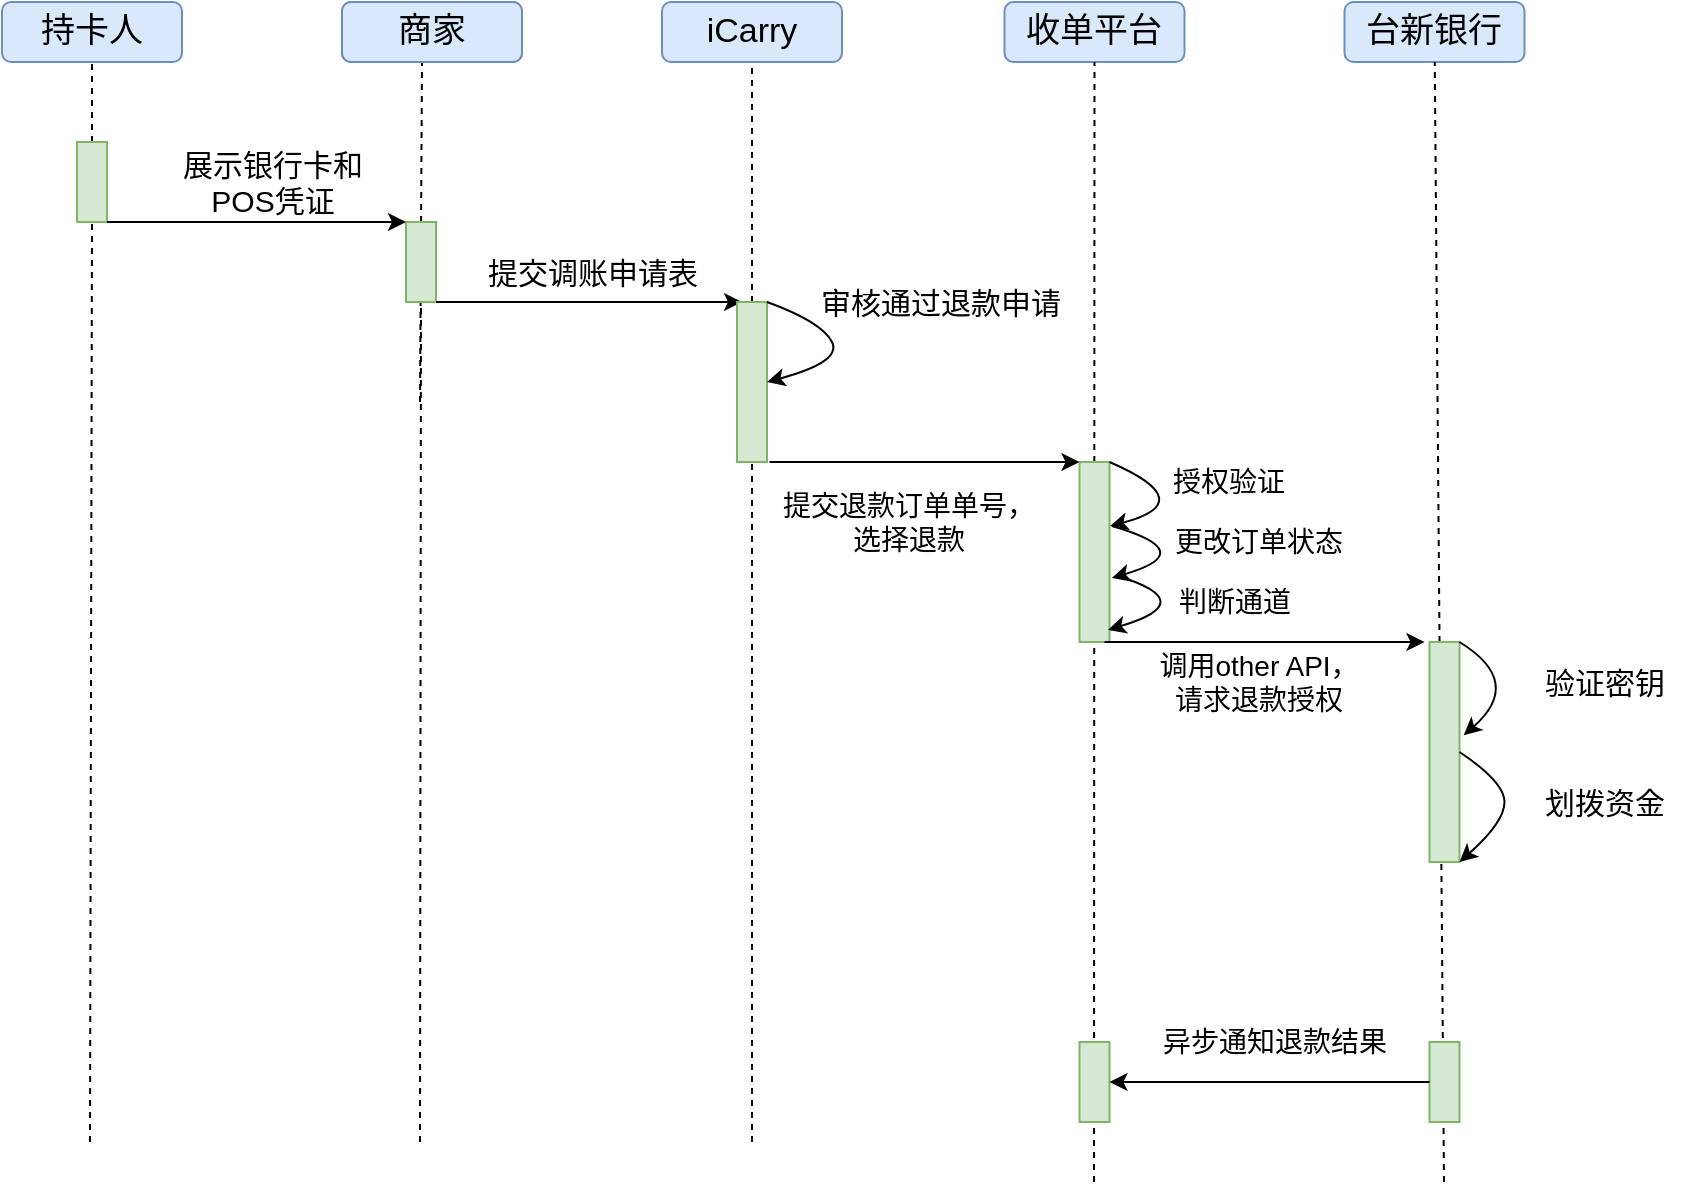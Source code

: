 <mxfile version="13.3.0" type="github">
  <diagram id="8_bTyDZzk1gE1jzVisYs" name="Page-1">
    <mxGraphModel dx="1038" dy="547" grid="1" gridSize="10" guides="1" tooltips="1" connect="1" arrows="1" fold="1" page="1" pageScale="1" pageWidth="827" pageHeight="1169" math="0" shadow="0">
      <root>
        <mxCell id="0" />
        <mxCell id="1" parent="0" />
        <mxCell id="ttQCRUFPG-6sSN7cf8M8-1" value="持卡人" style="rounded=1;whiteSpace=wrap;html=1;fillColor=#dae8fc;strokeColor=#6c8ebf;fontSize=17;" parent="1" vertex="1">
          <mxGeometry x="110" y="40" width="90" height="30" as="geometry" />
        </mxCell>
        <mxCell id="ttQCRUFPG-6sSN7cf8M8-2" value="商家" style="rounded=1;whiteSpace=wrap;html=1;fillColor=#dae8fc;strokeColor=#6c8ebf;fontSize=17;" parent="1" vertex="1">
          <mxGeometry x="280" y="40" width="90" height="30" as="geometry" />
        </mxCell>
        <mxCell id="ttQCRUFPG-6sSN7cf8M8-4" value="收单平台" style="rounded=1;whiteSpace=wrap;html=1;fillColor=#dae8fc;strokeColor=#6c8ebf;fontSize=17;" parent="1" vertex="1">
          <mxGeometry x="611.25" y="40" width="90" height="30" as="geometry" />
        </mxCell>
        <mxCell id="ttQCRUFPG-6sSN7cf8M8-5" value="台新银行" style="rounded=1;whiteSpace=wrap;html=1;fillColor=#dae8fc;strokeColor=#6c8ebf;fontSize=17;" parent="1" vertex="1">
          <mxGeometry x="781.25" y="40" width="90" height="30" as="geometry" />
        </mxCell>
        <mxCell id="ttQCRUFPG-6sSN7cf8M8-6" value="" style="endArrow=none;dashed=1;html=1;fontSize=17;entryX=0.5;entryY=1;entryDx=0;entryDy=0;" parent="1" source="ttQCRUFPG-6sSN7cf8M8-13" target="ttQCRUFPG-6sSN7cf8M8-1" edge="1">
          <mxGeometry width="50" height="50" relative="1" as="geometry">
            <mxPoint x="155" y="630" as="sourcePoint" />
            <mxPoint x="180" y="170" as="targetPoint" />
          </mxGeometry>
        </mxCell>
        <mxCell id="ttQCRUFPG-6sSN7cf8M8-7" value="" style="endArrow=none;dashed=1;html=1;fontSize=17;entryX=0.5;entryY=1;entryDx=0;entryDy=0;" parent="1" edge="1">
          <mxGeometry width="50" height="50" relative="1" as="geometry">
            <mxPoint x="319" y="240" as="sourcePoint" />
            <mxPoint x="320" y="70" as="targetPoint" />
          </mxGeometry>
        </mxCell>
        <mxCell id="ttQCRUFPG-6sSN7cf8M8-9" value="" style="endArrow=none;dashed=1;html=1;fontSize=17;" parent="1" target="ttQCRUFPG-6sSN7cf8M8-4" edge="1">
          <mxGeometry width="50" height="50" relative="1" as="geometry">
            <mxPoint x="656" y="630" as="sourcePoint" />
            <mxPoint x="655.75" y="130" as="targetPoint" />
          </mxGeometry>
        </mxCell>
        <mxCell id="ttQCRUFPG-6sSN7cf8M8-10" value="" style="endArrow=none;dashed=1;html=1;fontSize=17;" parent="1" edge="1" target="ttQCRUFPG-6sSN7cf8M8-5">
          <mxGeometry width="50" height="50" relative="1" as="geometry">
            <mxPoint x="831" y="630" as="sourcePoint" />
            <mxPoint x="831.25" y="130" as="targetPoint" />
          </mxGeometry>
        </mxCell>
        <mxCell id="ttQCRUFPG-6sSN7cf8M8-11" value="" style="rounded=0;whiteSpace=wrap;html=1;fontSize=17;fillColor=#d5e8d4;strokeColor=#82b366;" parent="1" vertex="1">
          <mxGeometry x="312" y="150" width="15" height="40" as="geometry" />
        </mxCell>
        <mxCell id="ttQCRUFPG-6sSN7cf8M8-12" value="" style="endArrow=none;dashed=1;html=1;fontSize=17;entryX=0.5;entryY=1;entryDx=0;entryDy=0;" parent="1" target="ttQCRUFPG-6sSN7cf8M8-11" edge="1">
          <mxGeometry width="50" height="50" relative="1" as="geometry">
            <mxPoint x="319" y="610" as="sourcePoint" />
            <mxPoint x="320" y="130" as="targetPoint" />
          </mxGeometry>
        </mxCell>
        <mxCell id="ttQCRUFPG-6sSN7cf8M8-13" value="" style="rounded=0;whiteSpace=wrap;html=1;fontSize=17;fillColor=#d5e8d4;strokeColor=#82b366;" parent="1" vertex="1">
          <mxGeometry x="147.5" y="110" width="15" height="40" as="geometry" />
        </mxCell>
        <mxCell id="ttQCRUFPG-6sSN7cf8M8-14" value="" style="endArrow=none;dashed=1;html=1;fontSize=17;entryX=0.5;entryY=1;entryDx=0;entryDy=0;" parent="1" target="ttQCRUFPG-6sSN7cf8M8-13" edge="1">
          <mxGeometry width="50" height="50" relative="1" as="geometry">
            <mxPoint x="154" y="610" as="sourcePoint" />
            <mxPoint x="155" y="130" as="targetPoint" />
          </mxGeometry>
        </mxCell>
        <mxCell id="ttQCRUFPG-6sSN7cf8M8-16" value="&lt;div&gt;展示银行卡和&lt;/div&gt;&lt;div&gt;POS凭证&lt;br&gt;&lt;/div&gt;" style="text;html=1;align=center;verticalAlign=middle;resizable=0;points=[];autosize=1;fontSize=15;" parent="1" vertex="1">
          <mxGeometry x="190" y="110" width="110" height="40" as="geometry" />
        </mxCell>
        <mxCell id="ttQCRUFPG-6sSN7cf8M8-20" value="" style="rounded=0;whiteSpace=wrap;html=1;fontSize=17;fillColor=#d5e8d4;strokeColor=#82b366;" parent="1" vertex="1">
          <mxGeometry x="648.75" y="270" width="15" height="90" as="geometry" />
        </mxCell>
        <mxCell id="ttQCRUFPG-6sSN7cf8M8-21" value="" style="endArrow=classic;html=1;fontSize=15;exitX=1;exitY=1;exitDx=0;exitDy=0;entryX=0;entryY=0;entryDx=0;entryDy=0;" parent="1" target="ttQCRUFPG-6sSN7cf8M8-20" edge="1">
          <mxGeometry width="50" height="50" relative="1" as="geometry">
            <mxPoint x="493.75" y="270" as="sourcePoint" />
            <mxPoint x="561.25" y="280" as="targetPoint" />
          </mxGeometry>
        </mxCell>
        <mxCell id="ttQCRUFPG-6sSN7cf8M8-22" value="&lt;div&gt;提交退款订单单号，&lt;/div&gt;&lt;div&gt;选择退款&lt;br&gt;&lt;/div&gt;" style="text;html=1;align=center;verticalAlign=middle;resizable=0;points=[];autosize=1;fontSize=14;" parent="1" vertex="1">
          <mxGeometry x="492.5" y="280" width="140" height="40" as="geometry" />
        </mxCell>
        <mxCell id="ttQCRUFPG-6sSN7cf8M8-24" value="授权验证" style="text;html=1;align=center;verticalAlign=middle;resizable=0;points=[];autosize=1;fontSize=14;" parent="1" vertex="1">
          <mxGeometry x="688.25" y="270" width="70" height="20" as="geometry" />
        </mxCell>
        <mxCell id="ttQCRUFPG-6sSN7cf8M8-25" value="" style="curved=1;endArrow=classic;html=1;fontSize=15;entryX=1.083;entryY=0.644;entryDx=0;entryDy=0;entryPerimeter=0;" parent="1" target="ttQCRUFPG-6sSN7cf8M8-20" edge="1">
          <mxGeometry width="50" height="50" relative="1" as="geometry">
            <mxPoint x="665" y="302" as="sourcePoint" />
            <mxPoint x="666.255" y="308.97" as="targetPoint" />
            <Array as="points">
              <mxPoint x="710" y="315" />
            </Array>
          </mxGeometry>
        </mxCell>
        <mxCell id="ttQCRUFPG-6sSN7cf8M8-26" value="更改订单状态" style="text;html=1;align=center;verticalAlign=middle;resizable=0;points=[];autosize=1;fontSize=14;" parent="1" vertex="1">
          <mxGeometry x="688.25" y="300" width="100" height="20" as="geometry" />
        </mxCell>
        <mxCell id="ttQCRUFPG-6sSN7cf8M8-27" value="" style="rounded=0;whiteSpace=wrap;html=1;fontSize=17;fillColor=#d5e8d4;strokeColor=#82b366;" parent="1" vertex="1">
          <mxGeometry x="823.75" y="360" width="15" height="110" as="geometry" />
        </mxCell>
        <mxCell id="ttQCRUFPG-6sSN7cf8M8-28" value="" style="endArrow=classic;html=1;fontSize=15;" parent="1" edge="1">
          <mxGeometry width="50" height="50" relative="1" as="geometry">
            <mxPoint x="661.25" y="360" as="sourcePoint" />
            <mxPoint x="821.25" y="360" as="targetPoint" />
          </mxGeometry>
        </mxCell>
        <mxCell id="ttQCRUFPG-6sSN7cf8M8-29" value="&lt;div&gt;调用other API，&lt;/div&gt;&lt;div&gt;请求退款授权&lt;/div&gt;" style="text;html=1;align=center;verticalAlign=middle;resizable=0;points=[];autosize=1;fontSize=14;" parent="1" vertex="1">
          <mxGeometry x="678.25" y="360" width="120" height="40" as="geometry" />
        </mxCell>
        <mxCell id="ttQCRUFPG-6sSN7cf8M8-30" value="" style="curved=1;endArrow=classic;html=1;fontSize=15;exitX=1;exitY=0;exitDx=0;exitDy=0;entryX=1.139;entryY=0.424;entryDx=0;entryDy=0;entryPerimeter=0;" parent="1" source="ttQCRUFPG-6sSN7cf8M8-27" target="ttQCRUFPG-6sSN7cf8M8-27" edge="1">
          <mxGeometry width="50" height="50" relative="1" as="geometry">
            <mxPoint x="663.75" y="315" as="sourcePoint" />
            <mxPoint x="663.75" y="360" as="targetPoint" />
            <Array as="points">
              <mxPoint x="871.25" y="380" />
            </Array>
          </mxGeometry>
        </mxCell>
        <mxCell id="ttQCRUFPG-6sSN7cf8M8-31" value="验证密钥" style="text;html=1;align=center;verticalAlign=middle;resizable=0;points=[];autosize=1;fontSize=15;" parent="1" vertex="1">
          <mxGeometry x="871.25" y="370" width="80" height="20" as="geometry" />
        </mxCell>
        <mxCell id="ttQCRUFPG-6sSN7cf8M8-39" value="" style="endArrow=classic;html=1;fontSize=14;exitX=1;exitY=1;exitDx=0;exitDy=0;entryX=0.167;entryY=0;entryDx=0;entryDy=0;entryPerimeter=0;" parent="1" source="ttQCRUFPG-6sSN7cf8M8-11" target="ttQCRUFPG-6sSN7cf8M8-55" edge="1">
          <mxGeometry width="50" height="50" relative="1" as="geometry">
            <mxPoint x="210" y="310" as="sourcePoint" />
            <mxPoint x="487.5" y="190" as="targetPoint" />
          </mxGeometry>
        </mxCell>
        <mxCell id="ttQCRUFPG-6sSN7cf8M8-41" value="提交调账申请表" style="text;html=1;align=center;verticalAlign=middle;resizable=0;points=[];autosize=1;fontSize=15;" parent="1" vertex="1">
          <mxGeometry x="345" y="165" width="120" height="20" as="geometry" />
        </mxCell>
        <mxCell id="ttQCRUFPG-6sSN7cf8M8-42" value="" style="curved=1;endArrow=classic;html=1;fontSize=15;exitX=1;exitY=0.5;exitDx=0;exitDy=0;entryX=1;entryY=1;entryDx=0;entryDy=0;" parent="1" source="ttQCRUFPG-6sSN7cf8M8-27" target="ttQCRUFPG-6sSN7cf8M8-27" edge="1">
          <mxGeometry width="50" height="50" relative="1" as="geometry">
            <mxPoint x="838.75" y="360" as="sourcePoint" />
            <mxPoint x="840.835" y="406.64" as="targetPoint" />
            <Array as="points">
              <mxPoint x="861.25" y="430" />
              <mxPoint x="861.25" y="450" />
            </Array>
          </mxGeometry>
        </mxCell>
        <mxCell id="ttQCRUFPG-6sSN7cf8M8-43" value="划拨资金" style="text;html=1;align=center;verticalAlign=middle;resizable=0;points=[];autosize=1;fontSize=15;" parent="1" vertex="1">
          <mxGeometry x="871.25" y="430" width="80" height="20" as="geometry" />
        </mxCell>
        <mxCell id="ttQCRUFPG-6sSN7cf8M8-49" value="" style="endArrow=classic;html=1;exitX=1;exitY=1;exitDx=0;exitDy=0;entryX=0;entryY=0;entryDx=0;entryDy=0;" parent="1" source="ttQCRUFPG-6sSN7cf8M8-13" target="ttQCRUFPG-6sSN7cf8M8-11" edge="1">
          <mxGeometry width="50" height="50" relative="1" as="geometry">
            <mxPoint x="210" y="320" as="sourcePoint" />
            <mxPoint x="260" y="270" as="targetPoint" />
          </mxGeometry>
        </mxCell>
        <mxCell id="ttQCRUFPG-6sSN7cf8M8-52" value="iCarry" style="rounded=1;whiteSpace=wrap;html=1;fillColor=#dae8fc;strokeColor=#6c8ebf;fontSize=17;" parent="1" vertex="1">
          <mxGeometry x="440" y="40" width="90" height="30" as="geometry" />
        </mxCell>
        <mxCell id="ttQCRUFPG-6sSN7cf8M8-53" value="" style="endArrow=none;dashed=1;html=1;entryX=0.5;entryY=1;entryDx=0;entryDy=0;" parent="1" source="ttQCRUFPG-6sSN7cf8M8-55" target="ttQCRUFPG-6sSN7cf8M8-52" edge="1">
          <mxGeometry width="50" height="50" relative="1" as="geometry">
            <mxPoint x="485" y="560" as="sourcePoint" />
            <mxPoint x="530" y="110" as="targetPoint" />
          </mxGeometry>
        </mxCell>
        <mxCell id="ttQCRUFPG-6sSN7cf8M8-55" value="" style="rounded=0;whiteSpace=wrap;html=1;fontSize=17;fillColor=#d5e8d4;strokeColor=#82b366;" parent="1" vertex="1">
          <mxGeometry x="477.5" y="190" width="15" height="80" as="geometry" />
        </mxCell>
        <mxCell id="ttQCRUFPG-6sSN7cf8M8-56" value="" style="endArrow=none;dashed=1;html=1;entryX=0.5;entryY=1;entryDx=0;entryDy=0;" parent="1" target="ttQCRUFPG-6sSN7cf8M8-55" edge="1">
          <mxGeometry width="50" height="50" relative="1" as="geometry">
            <mxPoint x="485" y="610" as="sourcePoint" />
            <mxPoint x="485" y="70" as="targetPoint" />
          </mxGeometry>
        </mxCell>
        <mxCell id="ttQCRUFPG-6sSN7cf8M8-57" value="" style="curved=1;endArrow=classic;html=1;exitX=1;exitY=0;exitDx=0;exitDy=0;entryX=1;entryY=0.5;entryDx=0;entryDy=0;" parent="1" source="ttQCRUFPG-6sSN7cf8M8-55" target="ttQCRUFPG-6sSN7cf8M8-55" edge="1">
          <mxGeometry width="50" height="50" relative="1" as="geometry">
            <mxPoint x="340" y="300" as="sourcePoint" />
            <mxPoint x="390" y="250" as="targetPoint" />
            <Array as="points">
              <mxPoint x="520" y="200" />
              <mxPoint x="530" y="220" />
            </Array>
          </mxGeometry>
        </mxCell>
        <mxCell id="ttQCRUFPG-6sSN7cf8M8-58" value="审核通过退款申请" style="text;html=1;align=center;verticalAlign=middle;resizable=0;points=[];autosize=1;fontSize=15;" parent="1" vertex="1">
          <mxGeometry x="508.75" y="180" width="140" height="20" as="geometry" />
        </mxCell>
        <mxCell id="ttQCRUFPG-6sSN7cf8M8-61" value="" style="rounded=0;whiteSpace=wrap;html=1;fontSize=17;fillColor=#d5e8d4;strokeColor=#82b366;" parent="1" vertex="1">
          <mxGeometry x="823.75" y="560" width="15" height="40" as="geometry" />
        </mxCell>
        <mxCell id="ttQCRUFPG-6sSN7cf8M8-62" value="" style="rounded=0;whiteSpace=wrap;html=1;fontSize=17;fillColor=#d5e8d4;strokeColor=#82b366;" parent="1" vertex="1">
          <mxGeometry x="648.75" y="560" width="15" height="40" as="geometry" />
        </mxCell>
        <mxCell id="ttQCRUFPG-6sSN7cf8M8-64" value="异步通知退款结果" style="text;html=1;align=center;verticalAlign=middle;resizable=0;points=[];autosize=1;fontSize=14;" parent="1" vertex="1">
          <mxGeometry x="681.25" y="550" width="130" height="20" as="geometry" />
        </mxCell>
        <mxCell id="ttQCRUFPG-6sSN7cf8M8-65" value="商家" style="rounded=1;whiteSpace=wrap;html=1;fillColor=#dae8fc;strokeColor=#6c8ebf;fontSize=17;" parent="1" vertex="1">
          <mxGeometry x="280" y="40" width="90" height="30" as="geometry" />
        </mxCell>
        <mxCell id="YTVwRV89gFUmsGMrPXNW-4" value="" style="endArrow=classic;html=1;exitX=0;exitY=0.5;exitDx=0;exitDy=0;entryX=1;entryY=0.5;entryDx=0;entryDy=0;" edge="1" parent="1" source="ttQCRUFPG-6sSN7cf8M8-61" target="ttQCRUFPG-6sSN7cf8M8-62">
          <mxGeometry width="50" height="50" relative="1" as="geometry">
            <mxPoint x="690" y="640" as="sourcePoint" />
            <mxPoint x="740" y="590" as="targetPoint" />
          </mxGeometry>
        </mxCell>
        <mxCell id="YTVwRV89gFUmsGMrPXNW-9" value="" style="curved=1;endArrow=classic;html=1;fontSize=15;entryX=0.95;entryY=0.933;entryDx=0;entryDy=0;entryPerimeter=0;exitX=1.283;exitY=0.633;exitDx=0;exitDy=0;exitPerimeter=0;" edge="1" parent="1" source="ttQCRUFPG-6sSN7cf8M8-20" target="ttQCRUFPG-6sSN7cf8M8-20">
          <mxGeometry width="50" height="50" relative="1" as="geometry">
            <mxPoint x="665" y="302" as="sourcePoint" />
            <mxPoint x="664.995" y="327.96" as="targetPoint" />
            <Array as="points">
              <mxPoint x="710" y="340" />
            </Array>
          </mxGeometry>
        </mxCell>
        <mxCell id="YTVwRV89gFUmsGMrPXNW-10" value="" style="curved=1;endArrow=classic;html=1;fontSize=15;entryX=1.017;entryY=0.356;entryDx=0;entryDy=0;entryPerimeter=0;exitX=1;exitY=0;exitDx=0;exitDy=0;" edge="1" parent="1" source="ttQCRUFPG-6sSN7cf8M8-20" target="ttQCRUFPG-6sSN7cf8M8-20">
          <mxGeometry width="50" height="50" relative="1" as="geometry">
            <mxPoint x="667.995" y="326.97" as="sourcePoint" />
            <mxPoint x="663" y="353.97" as="targetPoint" />
            <Array as="points">
              <mxPoint x="710" y="290" />
            </Array>
          </mxGeometry>
        </mxCell>
        <mxCell id="YTVwRV89gFUmsGMrPXNW-11" value="判断通道" style="text;html=1;align=center;verticalAlign=middle;resizable=0;points=[];autosize=1;fontSize=14;" vertex="1" parent="1">
          <mxGeometry x="691.25" y="330" width="70" height="20" as="geometry" />
        </mxCell>
      </root>
    </mxGraphModel>
  </diagram>
</mxfile>
